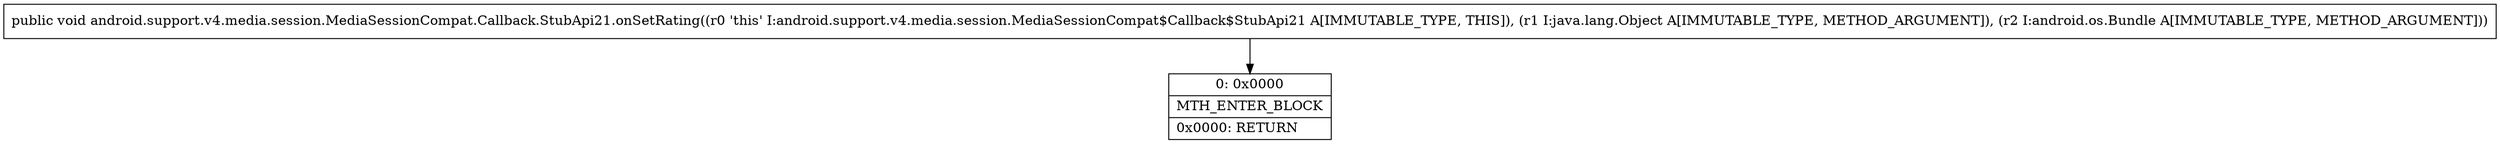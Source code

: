 digraph "CFG forandroid.support.v4.media.session.MediaSessionCompat.Callback.StubApi21.onSetRating(Ljava\/lang\/Object;Landroid\/os\/Bundle;)V" {
Node_0 [shape=record,label="{0\:\ 0x0000|MTH_ENTER_BLOCK\l|0x0000: RETURN   \l}"];
MethodNode[shape=record,label="{public void android.support.v4.media.session.MediaSessionCompat.Callback.StubApi21.onSetRating((r0 'this' I:android.support.v4.media.session.MediaSessionCompat$Callback$StubApi21 A[IMMUTABLE_TYPE, THIS]), (r1 I:java.lang.Object A[IMMUTABLE_TYPE, METHOD_ARGUMENT]), (r2 I:android.os.Bundle A[IMMUTABLE_TYPE, METHOD_ARGUMENT])) }"];
MethodNode -> Node_0;
}


